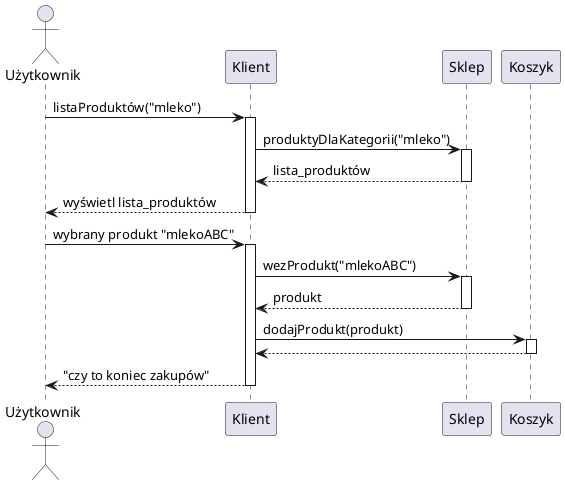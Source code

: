 @startuml

'człowiek używający aplikacji
actor Użytkownik 

'ignorujemy UI
Użytkownik -> Klient : listaProduktów("mleko")
activate Klient
Klient -> Sklep : produktyDlaKategorii("mleko")
activate Sklep
return lista_produktów
return wyświetl lista_produktów
Użytkownik -> Klient : wybrany produkt "mlekoABC"
activate Klient
Klient -> Sklep : wezProdukt("mlekoABC")
activate Sklep
return produkt
Klient -> Koszyk : dodajProdukt(produkt)
activate Koszyk
return 
Klient --> Użytkownik : "czy to koniec zakupów"
deactivate
@enduml